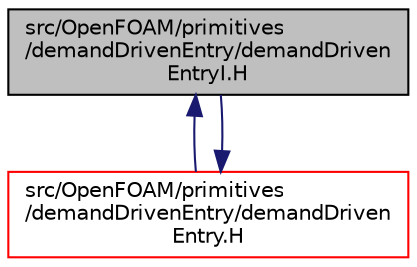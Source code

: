 digraph "src/OpenFOAM/primitives/demandDrivenEntry/demandDrivenEntryI.H"
{
  bgcolor="transparent";
  edge [fontname="Helvetica",fontsize="10",labelfontname="Helvetica",labelfontsize="10"];
  node [fontname="Helvetica",fontsize="10",shape=record];
  Node1 [label="src/OpenFOAM/primitives\l/demandDrivenEntry/demandDriven\lEntryI.H",height=0.2,width=0.4,color="black", fillcolor="grey75", style="filled", fontcolor="black"];
  Node1 -> Node2 [dir="back",color="midnightblue",fontsize="10",style="solid",fontname="Helvetica"];
  Node2 [label="src/OpenFOAM/primitives\l/demandDrivenEntry/demandDriven\lEntry.H",height=0.2,width=0.4,color="red",URL="$a08951.html"];
  Node2 -> Node1 [dir="back",color="midnightblue",fontsize="10",style="solid",fontname="Helvetica"];
}
